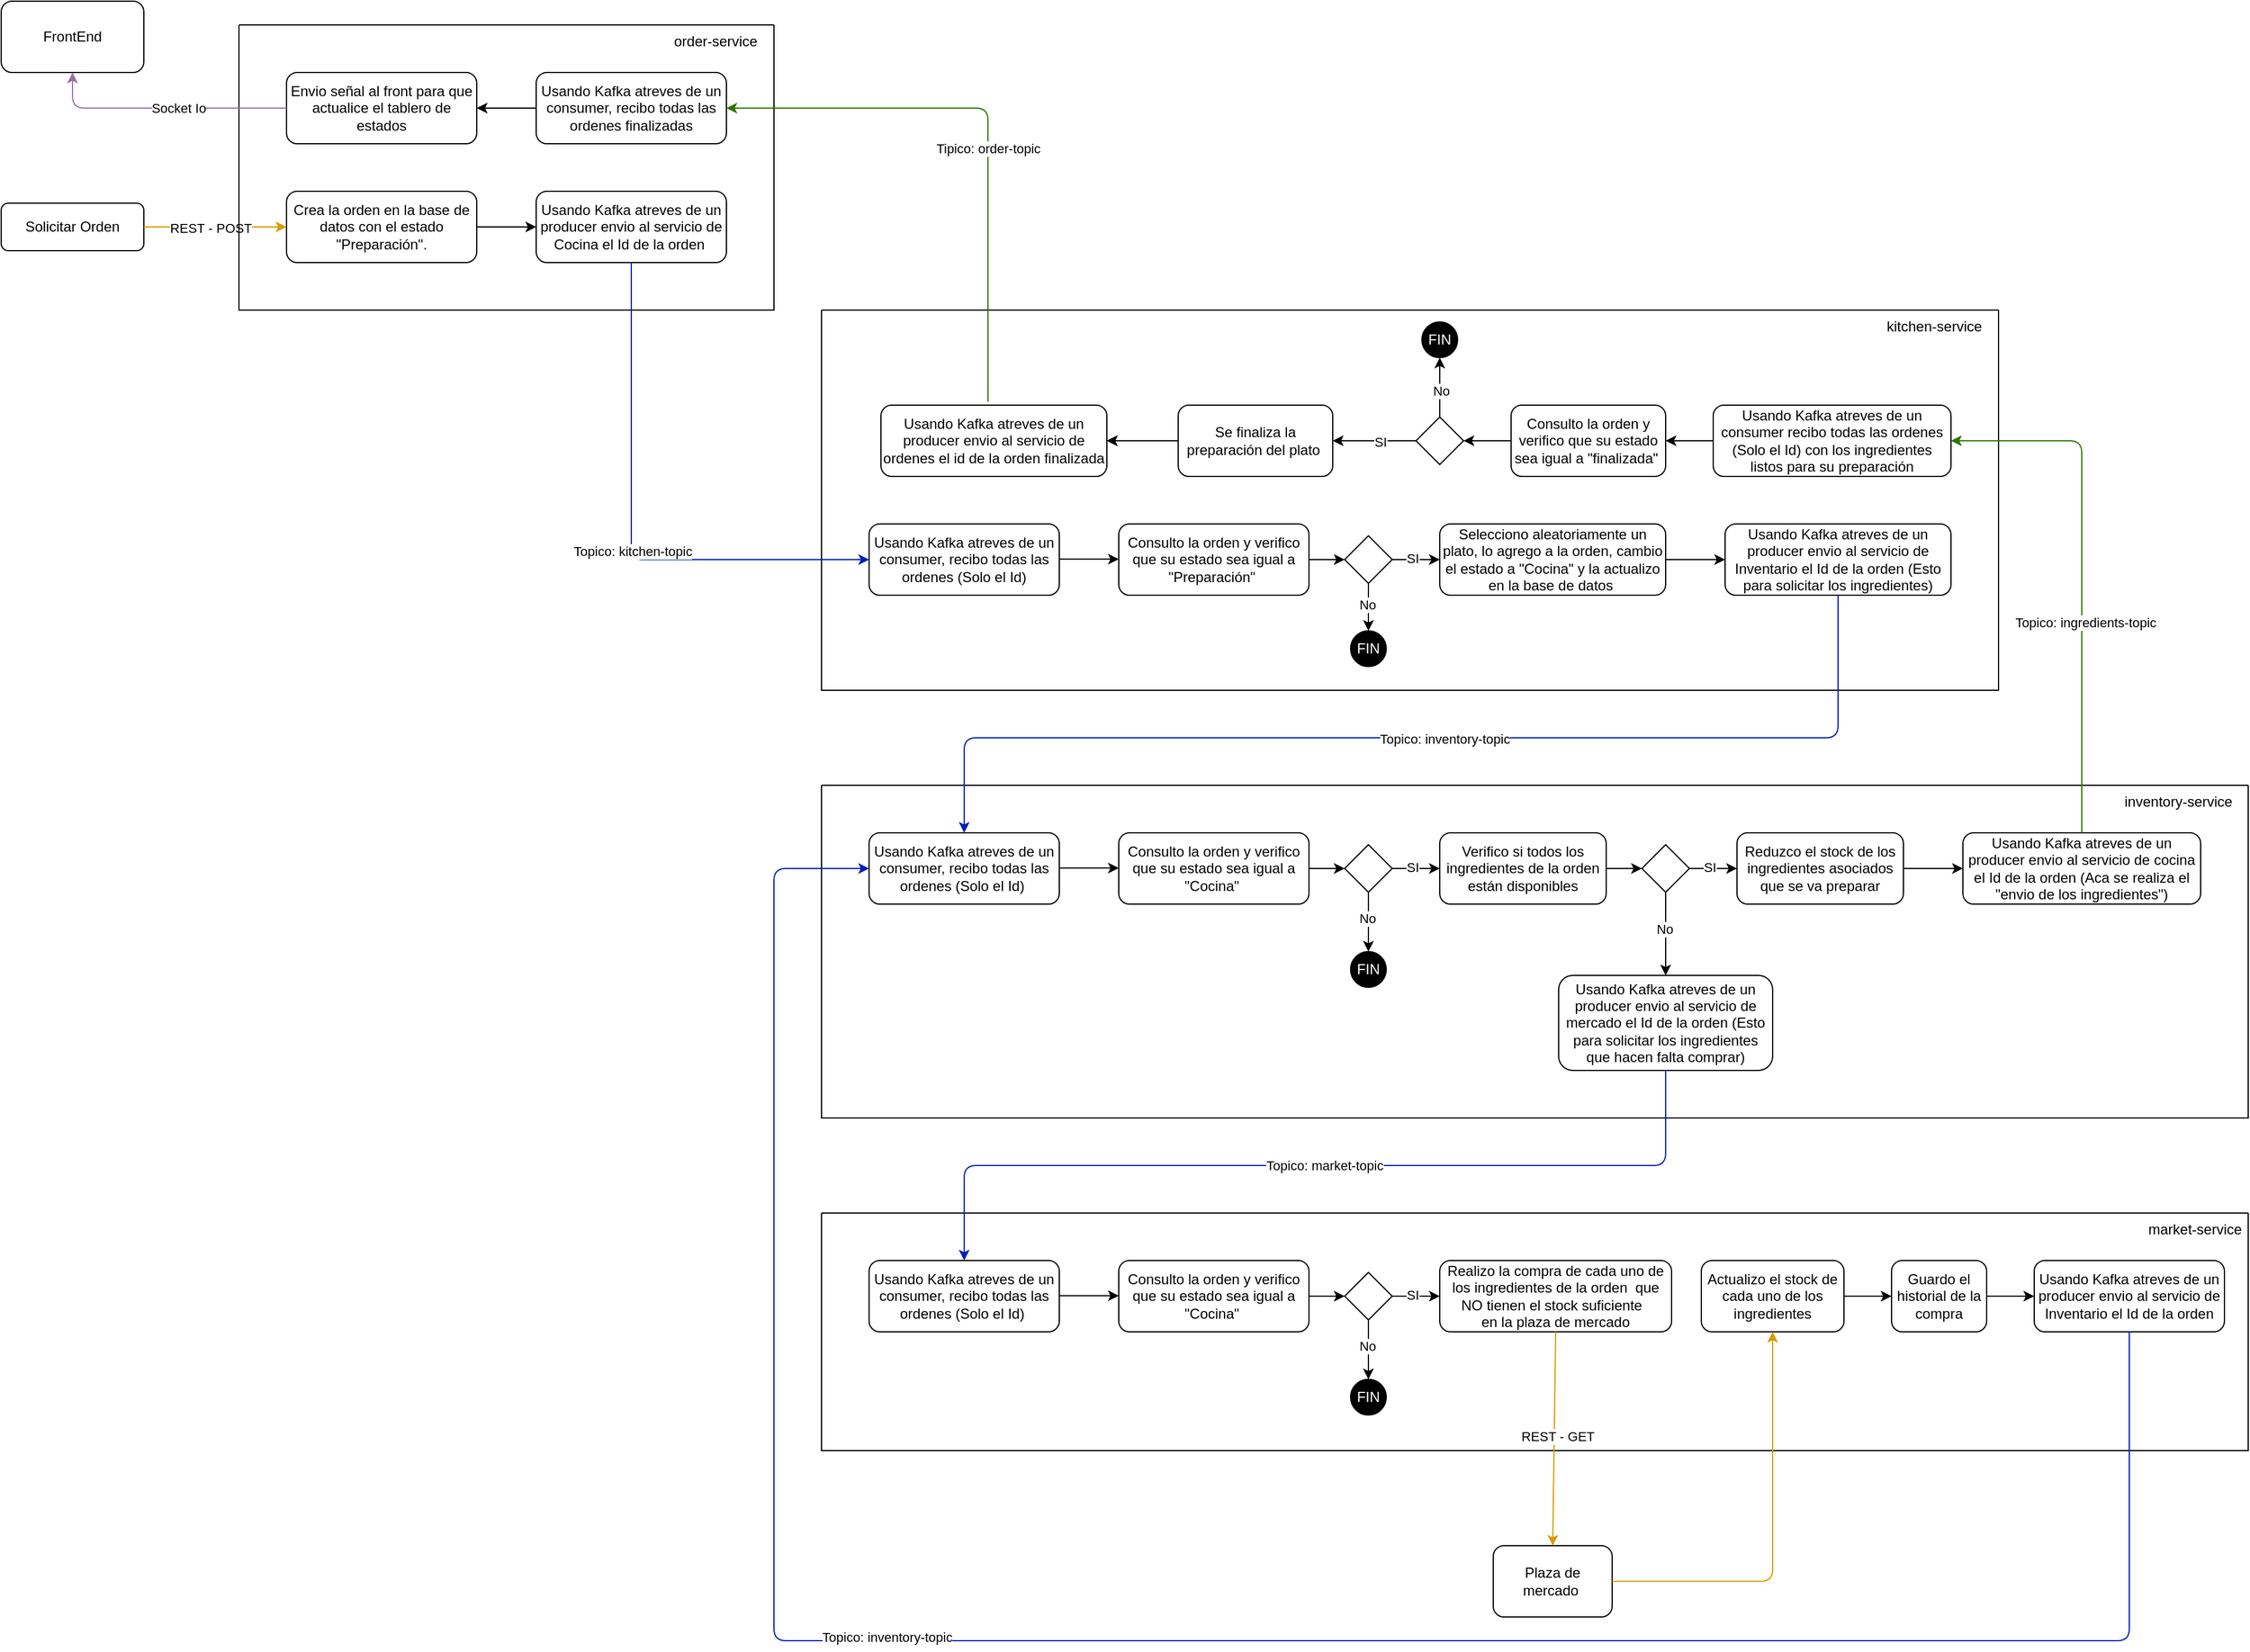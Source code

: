 <mxfile>
    <diagram id="7wUOio2GqqiPy2TDtg6h" name="Page-1">
        <mxGraphModel dx="948" dy="938" grid="1" gridSize="10" guides="1" tooltips="1" connect="1" arrows="1" fold="1" page="1" pageScale="1" pageWidth="850" pageHeight="1100" math="0" shadow="0">
            <root>
                <mxCell id="0"/>
                <mxCell id="1" parent="0"/>
                <mxCell id="45" value="&lt;span style=&quot;color: rgb(0, 0, 0);&quot;&gt;Solicitar Orden&lt;/span&gt;" style="rounded=1;whiteSpace=wrap;html=1;" parent="1" vertex="1">
                    <mxGeometry x="870" y="190" width="120" height="40" as="geometry"/>
                </mxCell>
                <mxCell id="46" value="" style="endArrow=classic;html=1;exitX=1;exitY=0.5;exitDx=0;exitDy=0;entryX=0;entryY=0.5;entryDx=0;entryDy=0;fillColor=#ffe6cc;strokeColor=#d79b00;" parent="1" source="45" target="51" edge="1">
                    <mxGeometry width="50" height="50" relative="1" as="geometry">
                        <mxPoint x="1130" y="260" as="sourcePoint"/>
                        <mxPoint x="1070" y="190" as="targetPoint"/>
                    </mxGeometry>
                </mxCell>
                <mxCell id="62" value="REST - POST" style="edgeLabel;html=1;align=center;verticalAlign=middle;resizable=0;points=[];" parent="46" vertex="1" connectable="0">
                    <mxGeometry x="-0.078" y="-1" relative="1" as="geometry">
                        <mxPoint as="offset"/>
                    </mxGeometry>
                </mxCell>
                <mxCell id="50" value="" style="swimlane;startSize=0;" parent="1" vertex="1">
                    <mxGeometry x="1070" y="40" width="450" height="240" as="geometry"/>
                </mxCell>
                <mxCell id="51" value="&lt;span style=&quot;color: rgb(0, 0, 0); text-align: left;&quot;&gt;Crea la orden en la base de datos con el estado &quot;Preparación&quot;.&lt;/span&gt;" style="rounded=1;whiteSpace=wrap;html=1;" parent="50" vertex="1">
                    <mxGeometry x="40" y="140" width="160" height="60" as="geometry"/>
                </mxCell>
                <mxCell id="52" value="&lt;div style=&quot;&quot;&gt;&lt;span style=&quot;background-color: transparent;&quot;&gt;&lt;font color=&quot;#000000&quot;&gt;Usando Kafka atreves de un producer envio al servicio de Cocina el Id de la orden&amp;nbsp;&lt;/font&gt;&lt;/span&gt;&lt;/div&gt;" style="rounded=1;whiteSpace=wrap;html=1;align=center;" parent="50" vertex="1">
                    <mxGeometry x="250" y="140" width="160" height="60" as="geometry"/>
                </mxCell>
                <mxCell id="53" value="" style="endArrow=classic;html=1;exitX=1;exitY=0.5;exitDx=0;exitDy=0;entryX=0;entryY=0.5;entryDx=0;entryDy=0;" parent="50" source="51" target="52" edge="1">
                    <mxGeometry width="50" height="50" relative="1" as="geometry">
                        <mxPoint x="250" y="230" as="sourcePoint"/>
                        <mxPoint x="300" y="180" as="targetPoint"/>
                    </mxGeometry>
                </mxCell>
                <mxCell id="56" value="&lt;span style=&quot;text-align: left;&quot;&gt;&lt;font color=&quot;#000000&quot;&gt;Usando Kafka atreves&amp;nbsp;de un consumer, recibo todas las ordenes finalizadas&lt;/font&gt;&lt;/span&gt;" style="rounded=1;whiteSpace=wrap;html=1;" parent="50" vertex="1">
                    <mxGeometry x="250" y="40" width="160" height="60" as="geometry"/>
                </mxCell>
                <mxCell id="57" value="&lt;span style=&quot;color: rgb(0, 0, 0); text-align: left;&quot;&gt;Envio señal al front para que actualice el tablero de estados&lt;/span&gt;" style="rounded=1;whiteSpace=wrap;html=1;" parent="50" vertex="1">
                    <mxGeometry x="40" y="40" width="160" height="60" as="geometry"/>
                </mxCell>
                <mxCell id="58" value="" style="endArrow=classic;html=1;exitX=0;exitY=0.5;exitDx=0;exitDy=0;entryX=1;entryY=0.5;entryDx=0;entryDy=0;" parent="50" source="56" target="57" edge="1">
                    <mxGeometry width="50" height="50" relative="1" as="geometry">
                        <mxPoint x="240" y="140" as="sourcePoint"/>
                        <mxPoint x="290" y="90" as="targetPoint"/>
                    </mxGeometry>
                </mxCell>
                <mxCell id="63" value="order-service" style="text;strokeColor=none;fillColor=none;align=left;verticalAlign=top;spacingLeft=4;spacingRight=4;overflow=hidden;rotatable=0;points=[[0,0.5],[1,0.5]];portConstraint=eastwest;whiteSpace=wrap;html=1;" parent="50" vertex="1">
                    <mxGeometry x="360" width="90" height="30" as="geometry"/>
                </mxCell>
                <mxCell id="55" value="FrontEnd" style="rounded=1;whiteSpace=wrap;html=1;" parent="1" vertex="1">
                    <mxGeometry x="870" y="20" width="120" height="60" as="geometry"/>
                </mxCell>
                <mxCell id="59" value="" style="endArrow=classic;html=1;exitX=0;exitY=0.5;exitDx=0;exitDy=0;entryX=0.5;entryY=1;entryDx=0;entryDy=0;fillColor=#e1d5e7;strokeColor=#9673a6;" parent="1" source="57" target="55" edge="1">
                    <mxGeometry width="50" height="50" relative="1" as="geometry">
                        <mxPoint x="1310" y="180" as="sourcePoint"/>
                        <mxPoint x="1360" y="130" as="targetPoint"/>
                        <Array as="points">
                            <mxPoint x="930" y="110"/>
                        </Array>
                    </mxGeometry>
                </mxCell>
                <mxCell id="60" value="Socket Io" style="edgeLabel;html=1;align=center;verticalAlign=middle;resizable=0;points=[];" parent="59" vertex="1" connectable="0">
                    <mxGeometry x="-0.134" relative="1" as="geometry">
                        <mxPoint as="offset"/>
                    </mxGeometry>
                </mxCell>
                <mxCell id="72" value="" style="swimlane;startSize=0;" parent="1" vertex="1">
                    <mxGeometry x="1560" y="280" width="990" height="320" as="geometry"/>
                </mxCell>
                <mxCell id="76" value="&lt;div style=&quot;&quot;&gt;&lt;span style=&quot;background-color: transparent;&quot;&gt;&lt;font color=&quot;#000000&quot;&gt;Consulto la orden y verifico que su estado sea igual a &quot;Preparación&quot;&amp;nbsp;&lt;/font&gt;&lt;/span&gt;&lt;/div&gt;" style="rounded=1;whiteSpace=wrap;html=1;align=center;" parent="72" vertex="1">
                    <mxGeometry x="250" y="180" width="160" height="60" as="geometry"/>
                </mxCell>
                <mxCell id="77" value="&lt;span style=&quot;color: rgb(0, 0, 0); text-align: left;&quot;&gt;Usando Kafka atreves de un consumer, recibo todas las ordenes (Solo el Id)&lt;/span&gt;" style="rounded=1;whiteSpace=wrap;html=1;" parent="72" vertex="1">
                    <mxGeometry x="40" y="180" width="160" height="60" as="geometry"/>
                </mxCell>
                <mxCell id="79" value="kitchen-service" style="text;strokeColor=none;fillColor=none;align=left;verticalAlign=top;spacingLeft=4;spacingRight=4;overflow=hidden;rotatable=0;points=[[0,0.5],[1,0.5]];portConstraint=eastwest;whiteSpace=wrap;html=1;" parent="72" vertex="1">
                    <mxGeometry x="890" width="100" height="30" as="geometry"/>
                </mxCell>
                <mxCell id="75" value="" style="endArrow=classic;html=1;exitX=1;exitY=0.5;exitDx=0;exitDy=0;entryX=0;entryY=0.5;entryDx=0;entryDy=0;" parent="72" edge="1">
                    <mxGeometry width="50" height="50" relative="1" as="geometry">
                        <mxPoint x="200.0" y="209.66" as="sourcePoint"/>
                        <mxPoint x="250.0" y="209.66" as="targetPoint"/>
                    </mxGeometry>
                </mxCell>
                <mxCell id="82" value="" style="rhombus;whiteSpace=wrap;html=1;" parent="72" vertex="1">
                    <mxGeometry x="440" y="190" width="40" height="40" as="geometry"/>
                </mxCell>
                <mxCell id="83" value="" style="endArrow=classic;html=1;exitX=1;exitY=0.5;exitDx=0;exitDy=0;" parent="72" source="76" target="82" edge="1">
                    <mxGeometry width="50" height="50" relative="1" as="geometry">
                        <mxPoint x="340" y="220" as="sourcePoint"/>
                        <mxPoint x="390" y="170" as="targetPoint"/>
                    </mxGeometry>
                </mxCell>
                <mxCell id="85" value="FIN" style="ellipse;whiteSpace=wrap;html=1;aspect=fixed;fontColor=#FFFFFF;gradientColor=none;fillColor=#000000;" parent="72" vertex="1">
                    <mxGeometry x="445" y="270" width="30" height="30" as="geometry"/>
                </mxCell>
                <mxCell id="86" value="" style="endArrow=classic;html=1;exitX=0.5;exitY=1;exitDx=0;exitDy=0;entryX=0.5;entryY=0;entryDx=0;entryDy=0;" parent="72" source="82" target="85" edge="1">
                    <mxGeometry width="50" height="50" relative="1" as="geometry">
                        <mxPoint x="340" y="220" as="sourcePoint"/>
                        <mxPoint x="460" y="280" as="targetPoint"/>
                    </mxGeometry>
                </mxCell>
                <mxCell id="87" value="No" style="edgeLabel;html=1;align=center;verticalAlign=middle;resizable=0;points=[];" parent="86" vertex="1" connectable="0">
                    <mxGeometry x="-0.117" y="-1" relative="1" as="geometry">
                        <mxPoint as="offset"/>
                    </mxGeometry>
                </mxCell>
                <mxCell id="88" value="&lt;div style=&quot;&quot;&gt;&lt;font color=&quot;#000000&quot;&gt;Selecciono aleatoriamente un plato, lo agrego a la orden, cambio el estado a &quot;Cocina&quot; y la actualizo en la base de datos&amp;nbsp;&lt;/font&gt;&lt;/div&gt;" style="rounded=1;whiteSpace=wrap;html=1;align=center;" parent="72" vertex="1">
                    <mxGeometry x="520" y="180" width="190" height="60" as="geometry"/>
                </mxCell>
                <mxCell id="89" value="" style="endArrow=classic;html=1;exitX=1;exitY=0.5;exitDx=0;exitDy=0;entryX=0;entryY=0.5;entryDx=0;entryDy=0;" parent="72" source="82" target="88" edge="1">
                    <mxGeometry width="50" height="50" relative="1" as="geometry">
                        <mxPoint x="430" y="310" as="sourcePoint"/>
                        <mxPoint x="480" y="260" as="targetPoint"/>
                    </mxGeometry>
                </mxCell>
                <mxCell id="90" value="SI" style="edgeLabel;html=1;align=center;verticalAlign=middle;resizable=0;points=[];" parent="89" vertex="1" connectable="0">
                    <mxGeometry x="-0.14" y="1" relative="1" as="geometry">
                        <mxPoint as="offset"/>
                    </mxGeometry>
                </mxCell>
                <mxCell id="92" value="&lt;div style=&quot;&quot;&gt;&lt;span style=&quot;background-color: transparent;&quot;&gt;&lt;font color=&quot;#000000&quot;&gt;Usando Kafka atreves de un producer envio al servicio de Inventario el Id de la orden (Esto para solicitar los ingredientes)&lt;/font&gt;&lt;/span&gt;&lt;/div&gt;" style="rounded=1;whiteSpace=wrap;html=1;align=center;" parent="72" vertex="1">
                    <mxGeometry x="760" y="180" width="190" height="60" as="geometry"/>
                </mxCell>
                <mxCell id="93" value="" style="endArrow=classic;html=1;exitX=1;exitY=0.5;exitDx=0;exitDy=0;entryX=0;entryY=0.5;entryDx=0;entryDy=0;" parent="72" source="88" target="92" edge="1">
                    <mxGeometry width="50" height="50" relative="1" as="geometry">
                        <mxPoint x="670" y="310" as="sourcePoint"/>
                        <mxPoint x="720" y="260" as="targetPoint"/>
                    </mxGeometry>
                </mxCell>
                <mxCell id="94" value="&lt;span style=&quot;color: rgb(0, 0, 0); text-align: left;&quot;&gt;Usando Kafka atreves de un consumer recibo todas las ordenes (Solo el Id) con los ingredientes listos para su preparación&lt;/span&gt;" style="rounded=1;whiteSpace=wrap;html=1;" parent="72" vertex="1">
                    <mxGeometry x="750" y="80" width="200" height="60" as="geometry"/>
                </mxCell>
                <mxCell id="204" value="" style="edgeStyle=none;html=1;" parent="72" source="95" target="97" edge="1">
                    <mxGeometry relative="1" as="geometry"/>
                </mxCell>
                <mxCell id="95" value="&lt;div style=&quot;&quot;&gt;&lt;font color=&quot;#000000&quot;&gt;Se finaliza la preparación del plato&amp;nbsp;&lt;/font&gt;&lt;/div&gt;" style="rounded=1;whiteSpace=wrap;html=1;align=center;" parent="72" vertex="1">
                    <mxGeometry x="300" y="80" width="130" height="60" as="geometry"/>
                </mxCell>
                <mxCell id="97" value="&lt;div style=&quot;&quot;&gt;&lt;span style=&quot;background-color: transparent;&quot;&gt;&lt;font color=&quot;#000000&quot;&gt;Usando Kafka atreves de un producer envio al servicio de ordenes el id de la orden finalizada&lt;/font&gt;&lt;/span&gt;&lt;/div&gt;" style="rounded=1;whiteSpace=wrap;html=1;align=center;" parent="72" vertex="1">
                    <mxGeometry x="50" y="80" width="190" height="60" as="geometry"/>
                </mxCell>
                <mxCell id="98" value="" style="endArrow=classic;html=1;entryX=1;entryY=0.5;entryDx=0;entryDy=0;exitX=0;exitY=0.5;exitDx=0;exitDy=0;" parent="72" source="95" target="97" edge="1">
                    <mxGeometry width="50" height="50" relative="1" as="geometry">
                        <mxPoint x="320" y="110" as="sourcePoint"/>
                        <mxPoint x="350" y="109.66" as="targetPoint"/>
                    </mxGeometry>
                </mxCell>
                <mxCell id="205" value="&lt;span style=&quot;color: rgb(0, 0, 0);&quot;&gt;Consulto la orden y verifico que su estado sea igual a &quot;&lt;span style=&quot;color: rgb(0, 0, 0);&quot;&gt;finalizada&lt;/span&gt;&quot;&amp;nbsp;&lt;/span&gt;" style="rounded=1;whiteSpace=wrap;html=1;" parent="72" vertex="1">
                    <mxGeometry x="580" y="80" width="130" height="60" as="geometry"/>
                </mxCell>
                <mxCell id="206" value="" style="rhombus;whiteSpace=wrap;html=1;" parent="72" vertex="1">
                    <mxGeometry x="500" y="90" width="40" height="40" as="geometry"/>
                </mxCell>
                <mxCell id="208" value="FIN" style="ellipse;whiteSpace=wrap;html=1;aspect=fixed;fontColor=#FFFFFF;gradientColor=none;fillColor=#000000;" parent="72" vertex="1">
                    <mxGeometry x="505" y="10" width="30" height="30" as="geometry"/>
                </mxCell>
                <mxCell id="209" value="" style="endArrow=classic;html=1;entryX=0.5;entryY=1;entryDx=0;entryDy=0;exitX=0.5;exitY=0;exitDx=0;exitDy=0;" parent="72" source="206" target="208" edge="1">
                    <mxGeometry width="50" height="50" relative="1" as="geometry">
                        <mxPoint x="540" y="90" as="sourcePoint"/>
                        <mxPoint x="540" y="180" as="targetPoint"/>
                    </mxGeometry>
                </mxCell>
                <mxCell id="210" value="No" style="edgeLabel;html=1;align=center;verticalAlign=middle;resizable=0;points=[];" parent="209" vertex="1" connectable="0">
                    <mxGeometry x="-0.117" y="-1" relative="1" as="geometry">
                        <mxPoint as="offset"/>
                    </mxGeometry>
                </mxCell>
                <mxCell id="213" value="" style="endArrow=classic;html=1;exitX=0;exitY=0.5;exitDx=0;exitDy=0;entryX=1;entryY=0.5;entryDx=0;entryDy=0;" parent="72" source="206" target="95" edge="1">
                    <mxGeometry width="50" height="50" relative="1" as="geometry">
                        <mxPoint x="490" y="220" as="sourcePoint"/>
                        <mxPoint x="530" y="220" as="targetPoint"/>
                    </mxGeometry>
                </mxCell>
                <mxCell id="214" value="SI" style="edgeLabel;html=1;align=center;verticalAlign=middle;resizable=0;points=[];" parent="213" vertex="1" connectable="0">
                    <mxGeometry x="-0.14" y="1" relative="1" as="geometry">
                        <mxPoint as="offset"/>
                    </mxGeometry>
                </mxCell>
                <mxCell id="215" value="" style="endArrow=classic;html=1;exitX=0;exitY=0.5;exitDx=0;exitDy=0;entryX=1;entryY=0.5;entryDx=0;entryDy=0;" parent="72" source="205" target="206" edge="1">
                    <mxGeometry width="50" height="50" relative="1" as="geometry">
                        <mxPoint x="490" y="180" as="sourcePoint"/>
                        <mxPoint x="540" y="130" as="targetPoint"/>
                    </mxGeometry>
                </mxCell>
                <mxCell id="216" value="" style="endArrow=classic;html=1;exitX=0;exitY=0.5;exitDx=0;exitDy=0;entryX=1;entryY=0.5;entryDx=0;entryDy=0;" parent="72" source="94" target="205" edge="1">
                    <mxGeometry width="50" height="50" relative="1" as="geometry">
                        <mxPoint x="490" y="180" as="sourcePoint"/>
                        <mxPoint x="540" y="130" as="targetPoint"/>
                    </mxGeometry>
                </mxCell>
                <mxCell id="80" value="" style="endArrow=classic;html=1;exitX=0.5;exitY=1;exitDx=0;exitDy=0;entryX=0;entryY=0.5;entryDx=0;entryDy=0;fillColor=#0050ef;strokeColor=#001DBC;" parent="1" source="52" target="77" edge="1">
                    <mxGeometry width="50" height="50" relative="1" as="geometry">
                        <mxPoint x="1560" y="340" as="sourcePoint"/>
                        <mxPoint x="1610" y="290" as="targetPoint"/>
                        <Array as="points">
                            <mxPoint x="1400" y="490"/>
                        </Array>
                    </mxGeometry>
                </mxCell>
                <mxCell id="81" value="Topico: kitchen-topic" style="edgeLabel;html=1;align=center;verticalAlign=middle;resizable=0;points=[];" parent="80" vertex="1" connectable="0">
                    <mxGeometry x="0.081" y="1" relative="1" as="geometry">
                        <mxPoint as="offset"/>
                    </mxGeometry>
                </mxCell>
                <mxCell id="99" value="" style="endArrow=classic;html=1;entryX=1;entryY=0.5;entryDx=0;entryDy=0;fillColor=#60a917;strokeColor=#2D7600;exitX=0.474;exitY=-0.048;exitDx=0;exitDy=0;exitPerimeter=0;" parent="1" source="97" target="56" edge="1">
                    <mxGeometry width="50" height="50" relative="1" as="geometry">
                        <mxPoint x="1700" y="360" as="sourcePoint"/>
                        <mxPoint x="1830" y="250" as="targetPoint"/>
                        <Array as="points">
                            <mxPoint x="1700" y="250"/>
                            <mxPoint x="1700" y="110"/>
                        </Array>
                    </mxGeometry>
                </mxCell>
                <mxCell id="100" value="Tipico: order-topic" style="edgeLabel;html=1;align=center;verticalAlign=middle;resizable=0;points=[];" parent="99" vertex="1" connectable="0">
                    <mxGeometry x="-0.086" relative="1" as="geometry">
                        <mxPoint as="offset"/>
                    </mxGeometry>
                </mxCell>
                <mxCell id="121" value="" style="swimlane;startSize=0;" parent="1" vertex="1">
                    <mxGeometry x="1560" y="680" width="1200" height="280" as="geometry"/>
                </mxCell>
                <mxCell id="122" value="&lt;div style=&quot;&quot;&gt;&lt;span style=&quot;background-color: transparent;&quot;&gt;&lt;font color=&quot;#000000&quot;&gt;Consulto la orden y verifico que su estado sea igual a &quot;Cocina&quot;&amp;nbsp;&lt;/font&gt;&lt;/span&gt;&lt;/div&gt;" style="rounded=1;whiteSpace=wrap;html=1;align=center;" parent="121" vertex="1">
                    <mxGeometry x="250" y="40" width="160" height="60" as="geometry"/>
                </mxCell>
                <mxCell id="123" value="&lt;span style=&quot;color: rgb(0, 0, 0); text-align: left;&quot;&gt;Usando Kafka atreves de un consumer, recibo todas las ordenes (Solo el Id)&amp;nbsp;&lt;/span&gt;" style="rounded=1;whiteSpace=wrap;html=1;" parent="121" vertex="1">
                    <mxGeometry x="40" y="40" width="160" height="60" as="geometry"/>
                </mxCell>
                <mxCell id="124" value="inventory-service" style="text;strokeColor=none;fillColor=none;align=left;verticalAlign=top;spacingLeft=4;spacingRight=4;overflow=hidden;rotatable=0;points=[[0,0.5],[1,0.5]];portConstraint=eastwest;whiteSpace=wrap;html=1;" parent="121" vertex="1">
                    <mxGeometry x="1090" width="110" height="30" as="geometry"/>
                </mxCell>
                <mxCell id="125" value="" style="endArrow=classic;html=1;exitX=1;exitY=0.5;exitDx=0;exitDy=0;entryX=0;entryY=0.5;entryDx=0;entryDy=0;" parent="121" edge="1">
                    <mxGeometry width="50" height="50" relative="1" as="geometry">
                        <mxPoint x="200.0" y="69.66" as="sourcePoint"/>
                        <mxPoint x="250.0" y="69.66" as="targetPoint"/>
                    </mxGeometry>
                </mxCell>
                <mxCell id="126" value="" style="rhombus;whiteSpace=wrap;html=1;" parent="121" vertex="1">
                    <mxGeometry x="440" y="50" width="40" height="40" as="geometry"/>
                </mxCell>
                <mxCell id="127" value="" style="endArrow=classic;html=1;exitX=1;exitY=0.5;exitDx=0;exitDy=0;" parent="121" source="122" target="126" edge="1">
                    <mxGeometry width="50" height="50" relative="1" as="geometry">
                        <mxPoint x="340" y="80" as="sourcePoint"/>
                        <mxPoint x="390" y="30" as="targetPoint"/>
                    </mxGeometry>
                </mxCell>
                <mxCell id="128" value="FIN" style="ellipse;whiteSpace=wrap;html=1;aspect=fixed;fontColor=#FFFFFF;gradientColor=none;fillColor=#000000;" parent="121" vertex="1">
                    <mxGeometry x="445" y="140" width="30" height="30" as="geometry"/>
                </mxCell>
                <mxCell id="129" value="" style="endArrow=classic;html=1;exitX=0.5;exitY=1;exitDx=0;exitDy=0;entryX=0.5;entryY=0;entryDx=0;entryDy=0;" parent="121" source="126" target="128" edge="1">
                    <mxGeometry width="50" height="50" relative="1" as="geometry">
                        <mxPoint x="340" y="80" as="sourcePoint"/>
                        <mxPoint x="390" y="30" as="targetPoint"/>
                    </mxGeometry>
                </mxCell>
                <mxCell id="130" value="No" style="edgeLabel;html=1;align=center;verticalAlign=middle;resizable=0;points=[];" parent="129" vertex="1" connectable="0">
                    <mxGeometry x="-0.117" y="-1" relative="1" as="geometry">
                        <mxPoint as="offset"/>
                    </mxGeometry>
                </mxCell>
                <mxCell id="131" value="&lt;div style=&quot;&quot;&gt;&lt;span style=&quot;text-align: left;&quot;&gt;&lt;font color=&quot;#000000&quot;&gt;Verifico si todos los ingredientes de la orden están disponibles&lt;/font&gt;&lt;/span&gt;&lt;/div&gt;" style="rounded=1;whiteSpace=wrap;html=1;align=center;" parent="121" vertex="1">
                    <mxGeometry x="520" y="40" width="140" height="60" as="geometry"/>
                </mxCell>
                <mxCell id="132" value="" style="endArrow=classic;html=1;exitX=1;exitY=0.5;exitDx=0;exitDy=0;entryX=0;entryY=0.5;entryDx=0;entryDy=0;" parent="121" source="126" target="131" edge="1">
                    <mxGeometry width="50" height="50" relative="1" as="geometry">
                        <mxPoint x="430" y="170" as="sourcePoint"/>
                        <mxPoint x="480" y="120" as="targetPoint"/>
                    </mxGeometry>
                </mxCell>
                <mxCell id="133" value="SI" style="edgeLabel;html=1;align=center;verticalAlign=middle;resizable=0;points=[];" parent="132" vertex="1" connectable="0">
                    <mxGeometry x="-0.14" y="1" relative="1" as="geometry">
                        <mxPoint as="offset"/>
                    </mxGeometry>
                </mxCell>
                <mxCell id="135" value="" style="endArrow=classic;html=1;exitX=1;exitY=0.5;exitDx=0;exitDy=0;entryX=0;entryY=0.5;entryDx=0;entryDy=0;" parent="121" source="131" target="141" edge="1">
                    <mxGeometry width="50" height="50" relative="1" as="geometry">
                        <mxPoint x="670" y="170" as="sourcePoint"/>
                        <mxPoint x="760" y="70.0" as="targetPoint"/>
                    </mxGeometry>
                </mxCell>
                <mxCell id="141" value="" style="rhombus;whiteSpace=wrap;html=1;" parent="121" vertex="1">
                    <mxGeometry x="690" y="50" width="40" height="40" as="geometry"/>
                </mxCell>
                <mxCell id="143" value="" style="endArrow=classic;html=1;exitX=0.5;exitY=1;exitDx=0;exitDy=0;entryX=0.5;entryY=0;entryDx=0;entryDy=0;" parent="121" source="141" target="154" edge="1">
                    <mxGeometry width="50" height="50" relative="1" as="geometry">
                        <mxPoint x="590" y="80" as="sourcePoint"/>
                        <mxPoint x="710" y="140.0" as="targetPoint"/>
                    </mxGeometry>
                </mxCell>
                <mxCell id="144" value="No" style="edgeLabel;html=1;align=center;verticalAlign=middle;resizable=0;points=[];" parent="143" vertex="1" connectable="0">
                    <mxGeometry x="-0.117" y="-1" relative="1" as="geometry">
                        <mxPoint as="offset"/>
                    </mxGeometry>
                </mxCell>
                <mxCell id="145" value="" style="endArrow=classic;html=1;exitX=1;exitY=0.5;exitDx=0;exitDy=0;entryX=0;entryY=0.5;entryDx=0;entryDy=0;" parent="121" source="141" edge="1">
                    <mxGeometry width="50" height="50" relative="1" as="geometry">
                        <mxPoint x="680" y="170" as="sourcePoint"/>
                        <mxPoint x="770" y="70" as="targetPoint"/>
                    </mxGeometry>
                </mxCell>
                <mxCell id="146" value="SI" style="edgeLabel;html=1;align=center;verticalAlign=middle;resizable=0;points=[];" parent="145" vertex="1" connectable="0">
                    <mxGeometry x="-0.14" y="1" relative="1" as="geometry">
                        <mxPoint as="offset"/>
                    </mxGeometry>
                </mxCell>
                <mxCell id="147" value="&lt;div style=&quot;&quot;&gt;&lt;font color=&quot;#000000&quot;&gt;Reduzco el stock de los ingredientes asociados que se va preparar&lt;/font&gt;&lt;/div&gt;" style="rounded=1;whiteSpace=wrap;html=1;align=center;" parent="121" vertex="1">
                    <mxGeometry x="770" y="40" width="140" height="60" as="geometry"/>
                </mxCell>
                <mxCell id="148" value="&lt;div style=&quot;&quot;&gt;&lt;span style=&quot;background-color: transparent;&quot;&gt;&lt;font color=&quot;#000000&quot;&gt;Usando Kafka atreves de un producer envio al servicio de cocina el Id de la orden (Aca se realiza el &quot;envio de los ingredientes&quot;)&lt;/font&gt;&lt;/span&gt;&lt;/div&gt;" style="rounded=1;whiteSpace=wrap;html=1;align=center;" parent="121" vertex="1">
                    <mxGeometry x="960" y="40" width="200" height="60" as="geometry"/>
                </mxCell>
                <mxCell id="149" value="" style="endArrow=classic;html=1;exitX=1;exitY=0.5;exitDx=0;exitDy=0;entryX=0;entryY=0.5;entryDx=0;entryDy=0;" parent="121" source="147" target="148" edge="1">
                    <mxGeometry width="50" height="50" relative="1" as="geometry">
                        <mxPoint x="1080" y="-10" as="sourcePoint"/>
                        <mxPoint x="1130" y="-60" as="targetPoint"/>
                    </mxGeometry>
                </mxCell>
                <mxCell id="154" value="&lt;span style=&quot;color: rgb(0, 0, 0);&quot;&gt;Usando Kafka atreves de un producer envio al servicio de mercado el Id de la orden (Esto para solicitar los ingredientes que hacen falta comprar)&lt;/span&gt;" style="rounded=1;whiteSpace=wrap;html=1;" parent="121" vertex="1">
                    <mxGeometry x="620" y="160" width="180" height="80" as="geometry"/>
                </mxCell>
                <mxCell id="150" value="" style="endArrow=classic;html=1;entryX=1;entryY=0.5;entryDx=0;entryDy=0;exitX=0.5;exitY=0;exitDx=0;exitDy=0;fillColor=#60a917;strokeColor=#2D7600;" parent="1" source="148" target="94" edge="1">
                    <mxGeometry width="50" height="50" relative="1" as="geometry">
                        <mxPoint x="2580" y="620" as="sourcePoint"/>
                        <mxPoint x="2630" y="570" as="targetPoint"/>
                        <Array as="points">
                            <mxPoint x="2620" y="390"/>
                        </Array>
                    </mxGeometry>
                </mxCell>
                <mxCell id="151" value="Topico: ingredients-topic" style="edgeLabel;html=1;align=center;verticalAlign=middle;resizable=0;points=[];" parent="150" vertex="1" connectable="0">
                    <mxGeometry x="-0.196" y="-3" relative="1" as="geometry">
                        <mxPoint as="offset"/>
                    </mxGeometry>
                </mxCell>
                <mxCell id="152" value="" style="endArrow=classic;html=1;exitX=0.5;exitY=1;exitDx=0;exitDy=0;entryX=0.5;entryY=0;entryDx=0;entryDy=0;fillColor=#0050ef;strokeColor=#001DBC;" parent="1" source="92" target="123" edge="1">
                    <mxGeometry width="50" height="50" relative="1" as="geometry">
                        <mxPoint x="2431.65" y="550" as="sourcePoint"/>
                        <mxPoint x="2180" y="676.46" as="targetPoint"/>
                        <Array as="points">
                            <mxPoint x="2415" y="640"/>
                            <mxPoint x="2040" y="640"/>
                            <mxPoint x="1680" y="640"/>
                        </Array>
                    </mxGeometry>
                </mxCell>
                <mxCell id="153" value="Topico: inventory-topic" style="edgeLabel;html=1;align=center;verticalAlign=middle;resizable=0;points=[];" parent="152" vertex="1" connectable="0">
                    <mxGeometry x="-0.034" y="1" relative="1" as="geometry">
                        <mxPoint as="offset"/>
                    </mxGeometry>
                </mxCell>
                <mxCell id="156" value="" style="swimlane;startSize=0;" parent="1" vertex="1">
                    <mxGeometry x="1560" y="1040" width="1200" height="200" as="geometry"/>
                </mxCell>
                <mxCell id="157" value="&lt;div style=&quot;&quot;&gt;&lt;span style=&quot;background-color: transparent;&quot;&gt;&lt;font color=&quot;#000000&quot;&gt;Consulto la orden y verifico que su estado sea igual a &quot;Cocina&quot;&amp;nbsp;&lt;/font&gt;&lt;/span&gt;&lt;/div&gt;" style="rounded=1;whiteSpace=wrap;html=1;align=center;" parent="156" vertex="1">
                    <mxGeometry x="250" y="40" width="160" height="60" as="geometry"/>
                </mxCell>
                <mxCell id="158" value="&lt;span style=&quot;color: rgb(0, 0, 0); text-align: left;&quot;&gt;Usando Kafka atreves de un consumer, recibo todas las ordenes (Solo el Id)&amp;nbsp;&lt;/span&gt;" style="rounded=1;whiteSpace=wrap;html=1;" parent="156" vertex="1">
                    <mxGeometry x="40" y="40" width="160" height="60" as="geometry"/>
                </mxCell>
                <mxCell id="159" value="market-service" style="text;strokeColor=none;fillColor=none;align=left;verticalAlign=top;spacingLeft=4;spacingRight=4;overflow=hidden;rotatable=0;points=[[0,0.5],[1,0.5]];portConstraint=eastwest;whiteSpace=wrap;html=1;" parent="156" vertex="1">
                    <mxGeometry x="1110" width="90" height="30" as="geometry"/>
                </mxCell>
                <mxCell id="160" value="" style="endArrow=classic;html=1;exitX=1;exitY=0.5;exitDx=0;exitDy=0;entryX=0;entryY=0.5;entryDx=0;entryDy=0;" parent="156" edge="1">
                    <mxGeometry width="50" height="50" relative="1" as="geometry">
                        <mxPoint x="200.0" y="69.66" as="sourcePoint"/>
                        <mxPoint x="250.0" y="69.66" as="targetPoint"/>
                    </mxGeometry>
                </mxCell>
                <mxCell id="161" value="" style="rhombus;whiteSpace=wrap;html=1;" parent="156" vertex="1">
                    <mxGeometry x="440" y="50" width="40" height="40" as="geometry"/>
                </mxCell>
                <mxCell id="162" value="" style="endArrow=classic;html=1;exitX=1;exitY=0.5;exitDx=0;exitDy=0;" parent="156" source="157" target="161" edge="1">
                    <mxGeometry width="50" height="50" relative="1" as="geometry">
                        <mxPoint x="340" y="80" as="sourcePoint"/>
                        <mxPoint x="390" y="30" as="targetPoint"/>
                    </mxGeometry>
                </mxCell>
                <mxCell id="163" value="FIN" style="ellipse;whiteSpace=wrap;html=1;aspect=fixed;fontColor=#FFFFFF;gradientColor=none;fillColor=#000000;" parent="156" vertex="1">
                    <mxGeometry x="445" y="140" width="30" height="30" as="geometry"/>
                </mxCell>
                <mxCell id="164" value="" style="endArrow=classic;html=1;exitX=0.5;exitY=1;exitDx=0;exitDy=0;entryX=0.5;entryY=0;entryDx=0;entryDy=0;" parent="156" source="161" target="163" edge="1">
                    <mxGeometry width="50" height="50" relative="1" as="geometry">
                        <mxPoint x="340" y="80" as="sourcePoint"/>
                        <mxPoint x="390" y="30" as="targetPoint"/>
                    </mxGeometry>
                </mxCell>
                <mxCell id="165" value="No" style="edgeLabel;html=1;align=center;verticalAlign=middle;resizable=0;points=[];" parent="164" vertex="1" connectable="0">
                    <mxGeometry x="-0.117" y="-1" relative="1" as="geometry">
                        <mxPoint as="offset"/>
                    </mxGeometry>
                </mxCell>
                <mxCell id="167" value="" style="endArrow=classic;html=1;exitX=1;exitY=0.5;exitDx=0;exitDy=0;entryX=0;entryY=0.5;entryDx=0;entryDy=0;" parent="156" source="161" edge="1">
                    <mxGeometry width="50" height="50" relative="1" as="geometry">
                        <mxPoint x="430" y="170" as="sourcePoint"/>
                        <mxPoint x="520" y="70" as="targetPoint"/>
                    </mxGeometry>
                </mxCell>
                <mxCell id="168" value="SI" style="edgeLabel;html=1;align=center;verticalAlign=middle;resizable=0;points=[];" parent="167" vertex="1" connectable="0">
                    <mxGeometry x="-0.14" y="1" relative="1" as="geometry">
                        <mxPoint as="offset"/>
                    </mxGeometry>
                </mxCell>
                <mxCell id="179" value="&lt;span style=&quot;color: rgb(0, 0, 0);&quot;&gt;Realizo la compra de cada uno de los ingredientes de la orden&amp;nbsp; que NO tienen el stock&amp;nbsp;&lt;/span&gt;&lt;span style=&quot;color: rgb(0, 0, 0);&quot;&gt;suficiente&amp;nbsp;&lt;/span&gt;&lt;span style=&quot;color: rgb(0, 0, 0);&quot;&gt;&amp;nbsp;&lt;/span&gt;&lt;div&gt;&lt;span style=&quot;color: rgb(0, 0, 0);&quot;&gt;&amp;nbsp;en la plaza de mercado&amp;nbsp;&lt;/span&gt;&lt;/div&gt;" style="rounded=1;whiteSpace=wrap;html=1;" parent="156" vertex="1">
                    <mxGeometry x="520" y="40" width="195" height="60" as="geometry"/>
                </mxCell>
                <mxCell id="188" value="Actualizo el stock de cada uno de los ingredientes" style="rounded=1;whiteSpace=wrap;html=1;" parent="156" vertex="1">
                    <mxGeometry x="740" y="40" width="120" height="60" as="geometry"/>
                </mxCell>
                <mxCell id="196" value="&lt;div style=&quot;&quot;&gt;&lt;span style=&quot;background-color: transparent;&quot;&gt;&lt;font color=&quot;#000000&quot;&gt;Usando Kafka atreves de un producer envio al servicio de Inventario el Id de la orden&lt;/font&gt;&lt;/span&gt;&lt;/div&gt;" style="rounded=1;whiteSpace=wrap;html=1;align=center;" parent="156" vertex="1">
                    <mxGeometry x="1020" y="40" width="160" height="60" as="geometry"/>
                </mxCell>
                <mxCell id="217" value="Guardo el historial de la compra" style="rounded=1;whiteSpace=wrap;html=1;" parent="156" vertex="1">
                    <mxGeometry x="900" y="40" width="80" height="60" as="geometry"/>
                </mxCell>
                <mxCell id="218" value="" style="endArrow=classic;html=1;exitX=1;exitY=0.5;exitDx=0;exitDy=0;entryX=0;entryY=0.5;entryDx=0;entryDy=0;" parent="156" source="188" target="217" edge="1">
                    <mxGeometry width="50" height="50" relative="1" as="geometry">
                        <mxPoint x="800" y="130" as="sourcePoint"/>
                        <mxPoint x="850" y="80" as="targetPoint"/>
                    </mxGeometry>
                </mxCell>
                <mxCell id="219" value="" style="endArrow=classic;html=1;exitX=1;exitY=0.5;exitDx=0;exitDy=0;entryX=0;entryY=0.5;entryDx=0;entryDy=0;" parent="156" source="217" target="196" edge="1">
                    <mxGeometry width="50" height="50" relative="1" as="geometry">
                        <mxPoint x="800" y="130" as="sourcePoint"/>
                        <mxPoint x="850" y="80" as="targetPoint"/>
                    </mxGeometry>
                </mxCell>
                <mxCell id="185" value="Plaza de mercado&amp;nbsp;" style="rounded=1;whiteSpace=wrap;html=1;" parent="1" vertex="1">
                    <mxGeometry x="2125" y="1320" width="100" height="60" as="geometry"/>
                </mxCell>
                <mxCell id="186" value="" style="endArrow=classic;html=1;exitX=0.5;exitY=1;exitDx=0;exitDy=0;entryX=0.5;entryY=0;entryDx=0;entryDy=0;fillColor=#ffe6cc;strokeColor=#d79b00;" parent="1" source="179" target="185" edge="1">
                    <mxGeometry width="50" height="50" relative="1" as="geometry">
                        <mxPoint x="2300" y="1290" as="sourcePoint"/>
                        <mxPoint x="2350" y="1240" as="targetPoint"/>
                    </mxGeometry>
                </mxCell>
                <mxCell id="187" value="REST - GET" style="edgeLabel;html=1;align=center;verticalAlign=middle;resizable=0;points=[];" parent="186" vertex="1" connectable="0">
                    <mxGeometry x="-0.02" y="2" relative="1" as="geometry">
                        <mxPoint as="offset"/>
                    </mxGeometry>
                </mxCell>
                <mxCell id="189" value="" style="endArrow=classic;html=1;exitX=1;exitY=0.5;exitDx=0;exitDy=0;fillColor=#ffe6cc;strokeColor=#d79b00;entryX=0.5;entryY=1;entryDx=0;entryDy=0;" parent="1" source="185" target="188" edge="1">
                    <mxGeometry width="50" height="50" relative="1" as="geometry">
                        <mxPoint x="2100" y="1200" as="sourcePoint"/>
                        <mxPoint x="2390" y="1140" as="targetPoint"/>
                        <Array as="points">
                            <mxPoint x="2360" y="1350"/>
                        </Array>
                    </mxGeometry>
                </mxCell>
                <mxCell id="200" value="" style="endArrow=classic;html=1;exitX=0.5;exitY=1;exitDx=0;exitDy=0;entryX=0.5;entryY=0;entryDx=0;entryDy=0;fillColor=#0050ef;strokeColor=#001DBC;" parent="1" source="154" target="158" edge="1">
                    <mxGeometry width="50" height="50" relative="1" as="geometry">
                        <mxPoint x="2120" y="1020" as="sourcePoint"/>
                        <mxPoint x="2170" y="970" as="targetPoint"/>
                        <Array as="points">
                            <mxPoint x="2270" y="1000"/>
                            <mxPoint x="1970" y="1000"/>
                            <mxPoint x="1680" y="1000"/>
                        </Array>
                    </mxGeometry>
                </mxCell>
                <mxCell id="201" value="Topico: market-topic" style="edgeLabel;html=1;align=center;verticalAlign=middle;resizable=0;points=[];" parent="200" vertex="1" connectable="0">
                    <mxGeometry x="-0.021" relative="1" as="geometry">
                        <mxPoint as="offset"/>
                    </mxGeometry>
                </mxCell>
                <mxCell id="202" value="" style="endArrow=classic;html=1;exitX=0.5;exitY=1;exitDx=0;exitDy=0;entryX=0;entryY=0.5;entryDx=0;entryDy=0;fillColor=#0050ef;strokeColor=#001DBC;" parent="1" source="196" target="123" edge="1">
                    <mxGeometry width="50" height="50" relative="1" as="geometry">
                        <mxPoint x="2120" y="1140" as="sourcePoint"/>
                        <mxPoint x="2170" y="1090" as="targetPoint"/>
                        <Array as="points">
                            <mxPoint x="2660" y="1400"/>
                            <mxPoint x="1520" y="1400"/>
                            <mxPoint x="1520" y="750"/>
                        </Array>
                    </mxGeometry>
                </mxCell>
                <mxCell id="203" value="&lt;span style=&quot;color: rgb(0, 0, 0);&quot;&gt;Topico: inventory-topic&lt;/span&gt;" style="edgeLabel;html=1;align=center;verticalAlign=middle;resizable=0;points=[];" parent="202" vertex="1" connectable="0">
                    <mxGeometry x="0.226" y="-3" relative="1" as="geometry">
                        <mxPoint as="offset"/>
                    </mxGeometry>
                </mxCell>
            </root>
        </mxGraphModel>
    </diagram>
</mxfile>